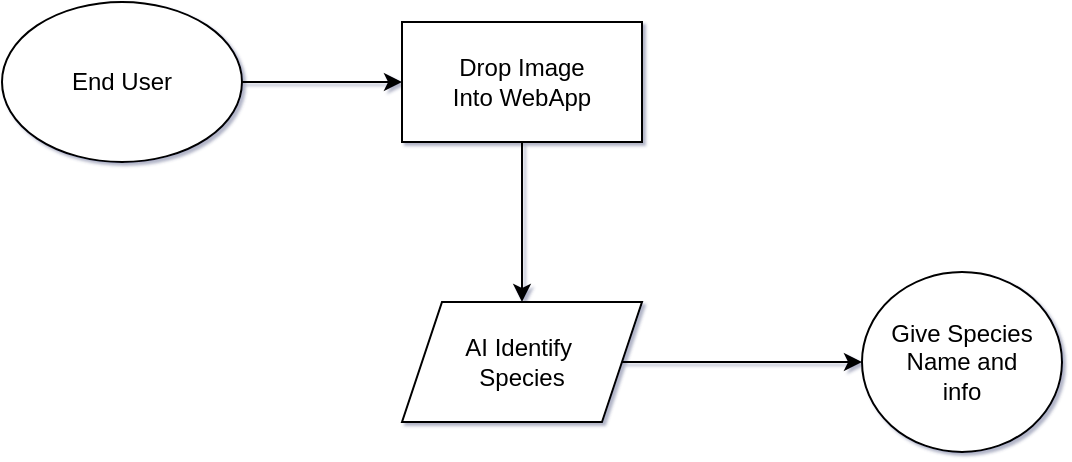 <mxfile version="24.0.4" type="device">
  <diagram name="Page-1" id="a_Ih9ctpUza2gxn3MvQB">
    <mxGraphModel dx="1550" dy="884" grid="1" gridSize="10" guides="1" tooltips="1" connect="1" arrows="1" fold="1" page="1" pageScale="1" pageWidth="850" pageHeight="1100" background="#FFFFFF" math="0" shadow="1">
      <root>
        <mxCell id="0" />
        <mxCell id="1" parent="0" />
        <mxCell id="N8znOHDVg63UBzzIUQL2-3" value="" style="edgeStyle=orthogonalEdgeStyle;rounded=0;orthogonalLoop=1;jettySize=auto;html=1;" edge="1" parent="1" source="N8znOHDVg63UBzzIUQL2-1" target="N8znOHDVg63UBzzIUQL2-2">
          <mxGeometry relative="1" as="geometry" />
        </mxCell>
        <mxCell id="N8znOHDVg63UBzzIUQL2-1" value="End User" style="ellipse;whiteSpace=wrap;html=1;" vertex="1" parent="1">
          <mxGeometry x="90" y="190" width="120" height="80" as="geometry" />
        </mxCell>
        <mxCell id="N8znOHDVg63UBzzIUQL2-5" value="" style="edgeStyle=orthogonalEdgeStyle;rounded=0;orthogonalLoop=1;jettySize=auto;html=1;" edge="1" parent="1" source="N8znOHDVg63UBzzIUQL2-2" target="N8znOHDVg63UBzzIUQL2-4">
          <mxGeometry relative="1" as="geometry" />
        </mxCell>
        <mxCell id="N8znOHDVg63UBzzIUQL2-2" value="Drop Image&lt;div&gt;Into WebApp&lt;/div&gt;" style="whiteSpace=wrap;html=1;" vertex="1" parent="1">
          <mxGeometry x="290" y="200" width="120" height="60" as="geometry" />
        </mxCell>
        <mxCell id="N8znOHDVg63UBzzIUQL2-7" value="" style="edgeStyle=orthogonalEdgeStyle;rounded=0;orthogonalLoop=1;jettySize=auto;html=1;" edge="1" parent="1" source="N8znOHDVg63UBzzIUQL2-4" target="N8znOHDVg63UBzzIUQL2-6">
          <mxGeometry relative="1" as="geometry" />
        </mxCell>
        <mxCell id="N8znOHDVg63UBzzIUQL2-4" value="AI Identify&amp;nbsp;&lt;div&gt;Species&lt;/div&gt;" style="shape=parallelogram;perimeter=parallelogramPerimeter;whiteSpace=wrap;html=1;fixedSize=1;" vertex="1" parent="1">
          <mxGeometry x="290" y="340" width="120" height="60" as="geometry" />
        </mxCell>
        <mxCell id="N8znOHDVg63UBzzIUQL2-6" value="Give Species&lt;div&gt;Name and&lt;/div&gt;&lt;div&gt;info&lt;/div&gt;" style="ellipse;whiteSpace=wrap;html=1;" vertex="1" parent="1">
          <mxGeometry x="520" y="325" width="100" height="90" as="geometry" />
        </mxCell>
      </root>
    </mxGraphModel>
  </diagram>
</mxfile>
